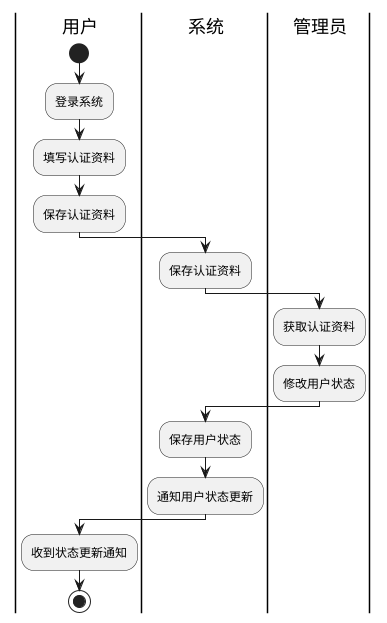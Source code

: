 @startuml
|sysUser| 用户
|system| 系统
|admin| 管理员

|sysUser|
start
:登录系统;
:填写认证资料;
:保存认证资料;
|system|
:保存认证资料;
|admin|
:获取认证资料;
:修改用户状态;
|system|
:保存用户状态;
:通知用户状态更新;
|sysUser|
:收到状态更新通知;
stop
@enduml